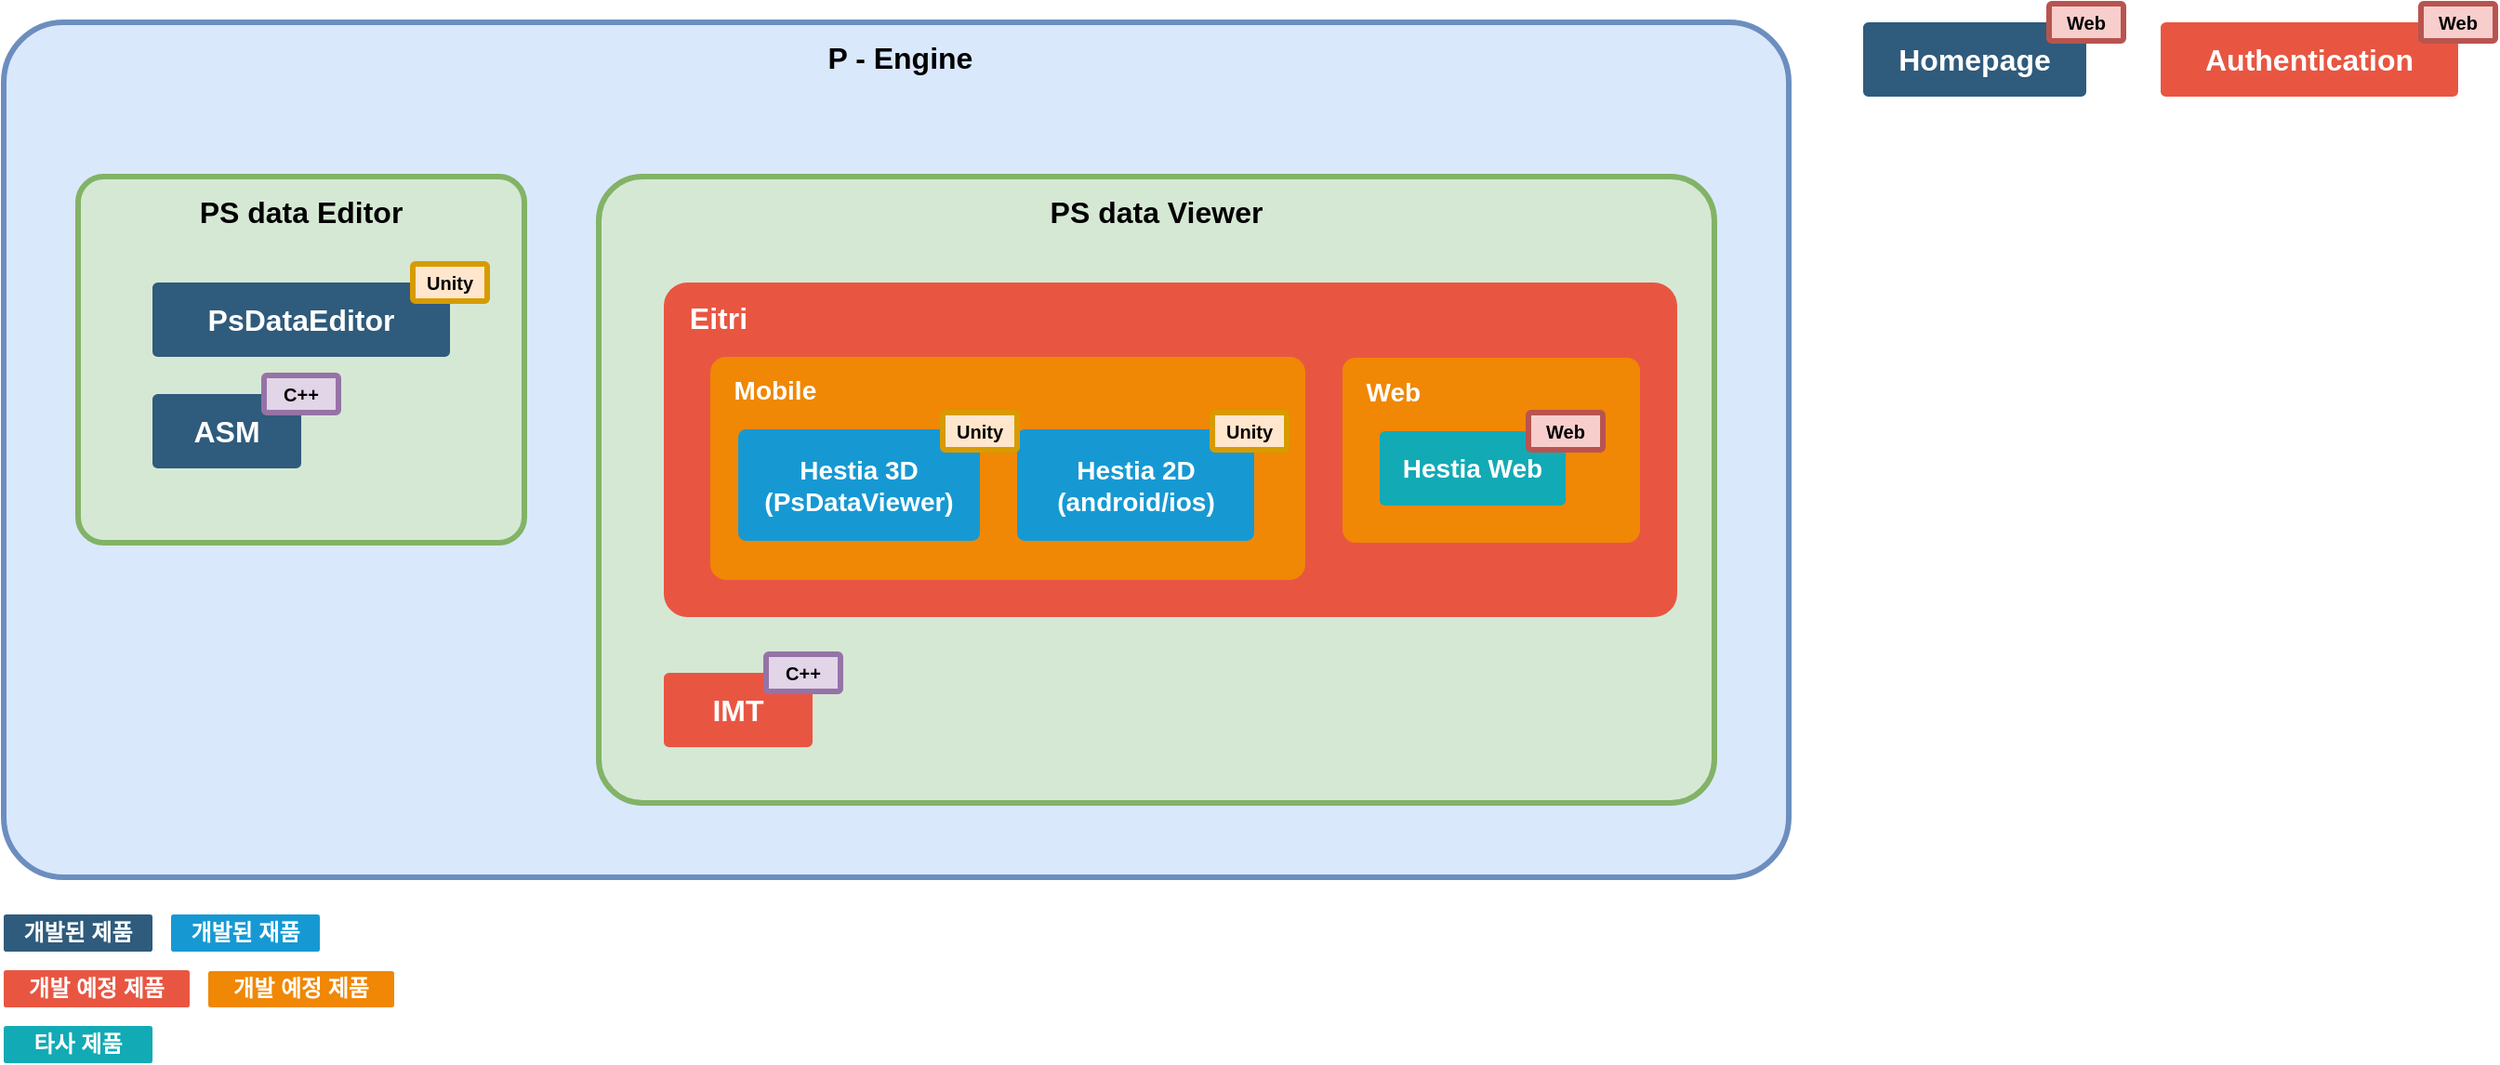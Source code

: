 <mxfile version="24.3.1" type="github">
  <diagram id="6a731a19-8d31-9384-78a2-239565b7b9f0" name="Page-1">
    <mxGraphModel dx="2678" dy="777" grid="1" gridSize="10" guides="1" tooltips="1" connect="1" arrows="1" fold="1" page="1" pageScale="1" pageWidth="1169" pageHeight="827" background="none" math="0" shadow="0">
      <root>
        <mxCell id="0" />
        <mxCell id="1" parent="0" />
        <mxCell id="lf54vUO4yfvzCYdia2Iv-1793" value="&amp;nbsp;P - Engine" style="rounded=1;whiteSpace=wrap;html=1;shadow=0;labelBackgroundColor=none;strokeColor=#6c8ebf;strokeWidth=3;fillColor=#dae8fc;fontFamily=Helvetica;fontSize=16;align=center;fontStyle=1;spacing=5;arcSize=7;perimeterSpacing=2;verticalAlign=top;" vertex="1" parent="1">
          <mxGeometry x="-520" y="120" width="960" height="460" as="geometry" />
        </mxCell>
        <mxCell id="lf54vUO4yfvzCYdia2Iv-1794" value="PS data Editor" style="rounded=1;whiteSpace=wrap;html=1;shadow=0;labelBackgroundColor=none;strokeColor=#82b366;strokeWidth=3;fillColor=#d5e8d4;fontFamily=Helvetica;fontSize=16;align=center;fontStyle=1;spacing=5;arcSize=7;perimeterSpacing=2;verticalAlign=top;" vertex="1" parent="1">
          <mxGeometry x="-480" y="203" width="240" height="197" as="geometry" />
        </mxCell>
        <mxCell id="lf54vUO4yfvzCYdia2Iv-1795" value="PS data Viewer" style="rounded=1;whiteSpace=wrap;html=1;shadow=0;labelBackgroundColor=none;strokeColor=#82b366;strokeWidth=3;fillColor=#d5e8d4;fontFamily=Helvetica;fontSize=16;align=center;fontStyle=1;spacing=5;arcSize=7;perimeterSpacing=2;verticalAlign=top;" vertex="1" parent="1">
          <mxGeometry x="-200" y="203" width="600" height="337" as="geometry" />
        </mxCell>
        <mxCell id="lf54vUO4yfvzCYdia2Iv-1785" value="Homepage" style="rounded=1;whiteSpace=wrap;html=1;shadow=0;labelBackgroundColor=none;strokeColor=none;strokeWidth=3;fillColor=#2F5B7C;fontFamily=Helvetica;fontSize=16;fontColor=#FFFFFF;align=center;fontStyle=1;spacing=5;arcSize=7;perimeterSpacing=2;" vertex="1" parent="1">
          <mxGeometry x="480" y="120" width="120" height="40" as="geometry" />
        </mxCell>
        <mxCell id="lf54vUO4yfvzCYdia2Iv-1787" value="IMT" style="rounded=1;whiteSpace=wrap;html=1;shadow=0;labelBackgroundColor=none;strokeColor=none;strokeWidth=3;fillColor=#e85642;fontFamily=Helvetica;fontSize=16;fontColor=#FFFFFF;align=center;spacing=5;fontStyle=1;arcSize=7;perimeterSpacing=2;" vertex="1" parent="1">
          <mxGeometry x="-165" y="470" width="80" height="40" as="geometry" />
        </mxCell>
        <mxCell id="1753" value="&amp;nbsp; Eitri" style="rounded=1;whiteSpace=wrap;html=1;shadow=0;labelBackgroundColor=none;strokeColor=none;strokeWidth=3;fillColor=#e85642;fontFamily=Helvetica;fontSize=16;fontColor=#FFFFFF;align=left;spacing=5;fontStyle=1;arcSize=7;perimeterSpacing=2;verticalAlign=top;" parent="1" vertex="1">
          <mxGeometry x="-165" y="260" width="545" height="180" as="geometry" />
        </mxCell>
        <mxCell id="lf54vUO4yfvzCYdia2Iv-1782" value="&amp;nbsp; Mobile" style="rounded=1;whiteSpace=wrap;html=1;shadow=0;labelBackgroundColor=none;strokeColor=none;strokeWidth=3;fillColor=#F08705;fontFamily=Helvetica;fontSize=14;fontColor=#FFFFFF;align=left;spacing=5;fontStyle=1;arcSize=7;perimeterSpacing=2;verticalAlign=top;" vertex="1" parent="1">
          <mxGeometry x="-140" y="300" width="320" height="120" as="geometry" />
        </mxCell>
        <mxCell id="lf54vUO4yfvzCYdia2Iv-1783" value="&amp;nbsp; Web" style="rounded=1;whiteSpace=wrap;html=1;shadow=0;labelBackgroundColor=none;strokeColor=none;strokeWidth=3;fillColor=#F08705;fontFamily=Helvetica;fontSize=14;fontColor=#FFFFFF;align=left;spacing=5;fontStyle=1;arcSize=7;perimeterSpacing=2;verticalAlign=top;" vertex="1" parent="1">
          <mxGeometry x="200" y="300.5" width="160" height="99.5" as="geometry" />
        </mxCell>
        <mxCell id="lf54vUO4yfvzCYdia2Iv-1798" value="PsDataEditor" style="rounded=1;whiteSpace=wrap;html=1;shadow=0;labelBackgroundColor=none;strokeColor=none;strokeWidth=3;fillColor=#2F5B7C;fontFamily=Helvetica;fontSize=16;fontColor=#FFFFFF;align=center;fontStyle=1;spacing=5;arcSize=7;perimeterSpacing=2;verticalAlign=middle;" vertex="1" parent="1">
          <mxGeometry x="-440" y="260" width="160" height="40" as="geometry" />
        </mxCell>
        <mxCell id="lf54vUO4yfvzCYdia2Iv-1799" value="ASM" style="rounded=1;whiteSpace=wrap;html=1;shadow=0;labelBackgroundColor=none;strokeColor=none;strokeWidth=3;fillColor=#2F5B7C;fontFamily=Helvetica;fontSize=16;fontColor=#FFFFFF;align=center;fontStyle=1;spacing=5;arcSize=7;perimeterSpacing=2;verticalAlign=middle;" vertex="1" parent="1">
          <mxGeometry x="-440" y="320" width="80" height="40" as="geometry" />
        </mxCell>
        <mxCell id="lf54vUO4yfvzCYdia2Iv-1800" value="Authentication" style="rounded=1;whiteSpace=wrap;html=1;shadow=0;labelBackgroundColor=none;strokeColor=none;strokeWidth=3;fillColor=#e85642;fontFamily=Helvetica;fontSize=16;fontColor=#FFFFFF;align=center;spacing=5;fontStyle=1;arcSize=7;perimeterSpacing=2;" vertex="1" parent="1">
          <mxGeometry x="640" y="120" width="160" height="40" as="geometry" />
        </mxCell>
        <mxCell id="1760" value="Hestia 3D (PsDataViewer)" style="rounded=1;whiteSpace=wrap;html=1;shadow=0;labelBackgroundColor=none;strokeColor=none;strokeWidth=3;fillColor=#1699d3;fontFamily=Helvetica;fontSize=14;fontColor=#FFFFFF;align=center;spacing=5;fontStyle=1;arcSize=7;perimeterSpacing=2;" parent="1" vertex="1">
          <mxGeometry x="-125" y="339" width="130" height="60" as="geometry" />
        </mxCell>
        <mxCell id="1771" value="Hestia Web" style="rounded=1;whiteSpace=wrap;html=1;shadow=0;labelBackgroundColor=none;strokeColor=none;strokeWidth=3;fillColor=#12aab5;fontFamily=Helvetica;fontSize=14;fontColor=#FFFFFF;align=center;spacing=5;fontStyle=1;arcSize=7;perimeterSpacing=2;" parent="1" vertex="1">
          <mxGeometry x="220" y="340" width="100" height="40" as="geometry" />
        </mxCell>
        <mxCell id="lf54vUO4yfvzCYdia2Iv-1779" value="Hestia 2D (android/ios)" style="rounded=1;whiteSpace=wrap;html=1;shadow=0;labelBackgroundColor=none;strokeColor=none;strokeWidth=3;fillColor=#1699d3;fontFamily=Helvetica;fontSize=14;fontColor=#FFFFFF;align=center;spacing=5;fontStyle=1;arcSize=7;perimeterSpacing=2;" vertex="1" parent="1">
          <mxGeometry x="25" y="339" width="127.5" height="60" as="geometry" />
        </mxCell>
        <mxCell id="lf54vUO4yfvzCYdia2Iv-1802" value="Unity" style="rounded=1;whiteSpace=wrap;html=1;shadow=0;labelBackgroundColor=none;strokeWidth=3;fontFamily=Helvetica;fontSize=10;align=center;fontStyle=1;spacing=5;arcSize=7;perimeterSpacing=2;verticalAlign=middle;fillColor=#ffe6cc;strokeColor=#d79b00;" vertex="1" parent="1">
          <mxGeometry x="-300" y="250" width="40" height="20" as="geometry" />
        </mxCell>
        <mxCell id="lf54vUO4yfvzCYdia2Iv-1804" value="C++" style="rounded=1;whiteSpace=wrap;html=1;shadow=0;labelBackgroundColor=none;strokeWidth=3;fontFamily=Helvetica;fontSize=10;align=center;fontStyle=1;spacing=5;arcSize=7;perimeterSpacing=2;verticalAlign=middle;fillColor=#e1d5e7;strokeColor=#9673a6;" vertex="1" parent="1">
          <mxGeometry x="-380" y="310" width="40" height="20" as="geometry" />
        </mxCell>
        <mxCell id="lf54vUO4yfvzCYdia2Iv-1806" value="Unity" style="rounded=1;whiteSpace=wrap;html=1;shadow=0;labelBackgroundColor=none;strokeWidth=3;fontFamily=Helvetica;fontSize=10;align=center;fontStyle=1;spacing=5;arcSize=7;perimeterSpacing=2;verticalAlign=middle;fillColor=#ffe6cc;strokeColor=#d79b00;" vertex="1" parent="1">
          <mxGeometry x="-15" y="330" width="40" height="20" as="geometry" />
        </mxCell>
        <mxCell id="lf54vUO4yfvzCYdia2Iv-1807" value="Unity" style="rounded=1;whiteSpace=wrap;html=1;shadow=0;labelBackgroundColor=none;strokeWidth=3;fontFamily=Helvetica;fontSize=10;align=center;fontStyle=1;spacing=5;arcSize=7;perimeterSpacing=2;verticalAlign=middle;fillColor=#ffe6cc;strokeColor=#d79b00;" vertex="1" parent="1">
          <mxGeometry x="130" y="330" width="40" height="20" as="geometry" />
        </mxCell>
        <mxCell id="lf54vUO4yfvzCYdia2Iv-1809" value="C++" style="rounded=1;whiteSpace=wrap;html=1;shadow=0;labelBackgroundColor=none;strokeWidth=3;fontFamily=Helvetica;fontSize=10;align=center;fontStyle=1;spacing=5;arcSize=7;perimeterSpacing=2;verticalAlign=middle;fillColor=#e1d5e7;strokeColor=#9673a6;" vertex="1" parent="1">
          <mxGeometry x="-110" y="460" width="40" height="20" as="geometry" />
        </mxCell>
        <mxCell id="lf54vUO4yfvzCYdia2Iv-1810" value="Web" style="rounded=1;whiteSpace=wrap;html=1;shadow=0;labelBackgroundColor=none;strokeWidth=3;fontFamily=Helvetica;fontSize=10;align=center;fontStyle=1;spacing=5;arcSize=7;perimeterSpacing=2;verticalAlign=middle;fillColor=#f8cecc;strokeColor=#b85450;" vertex="1" parent="1">
          <mxGeometry x="300" y="330" width="40" height="20" as="geometry" />
        </mxCell>
        <mxCell id="lf54vUO4yfvzCYdia2Iv-1811" value="Web" style="rounded=1;whiteSpace=wrap;html=1;shadow=0;labelBackgroundColor=none;strokeWidth=3;fontFamily=Helvetica;fontSize=10;align=center;fontStyle=1;spacing=5;arcSize=7;perimeterSpacing=2;verticalAlign=middle;fillColor=#f8cecc;strokeColor=#b85450;" vertex="1" parent="1">
          <mxGeometry x="580" y="110" width="40" height="20" as="geometry" />
        </mxCell>
        <mxCell id="lf54vUO4yfvzCYdia2Iv-1812" value="Web" style="rounded=1;whiteSpace=wrap;html=1;shadow=0;labelBackgroundColor=none;strokeWidth=3;fontFamily=Helvetica;fontSize=10;align=center;fontStyle=1;spacing=5;arcSize=7;perimeterSpacing=2;verticalAlign=middle;fillColor=#f8cecc;strokeColor=#b85450;" vertex="1" parent="1">
          <mxGeometry x="780" y="110" width="40" height="20" as="geometry" />
        </mxCell>
        <mxCell id="lf54vUO4yfvzCYdia2Iv-1813" value="개발된 제품" style="rounded=1;whiteSpace=wrap;html=1;shadow=0;labelBackgroundColor=none;strokeColor=none;strokeWidth=3;fillColor=#2F5B7C;fontFamily=Helvetica;fontSize=12;fontColor=#FFFFFF;align=center;fontStyle=1;spacing=5;arcSize=7;perimeterSpacing=2;" vertex="1" parent="1">
          <mxGeometry x="-520" y="600" width="80" height="20" as="geometry" />
        </mxCell>
        <mxCell id="lf54vUO4yfvzCYdia2Iv-1814" value="개발 예정 제품" style="rounded=1;whiteSpace=wrap;html=1;shadow=0;labelBackgroundColor=none;strokeColor=none;strokeWidth=3;fillColor=#e85642;fontFamily=Helvetica;fontSize=12;fontColor=#FFFFFF;align=center;spacing=5;fontStyle=1;arcSize=7;perimeterSpacing=2;" vertex="1" parent="1">
          <mxGeometry x="-520" y="630" width="100" height="20" as="geometry" />
        </mxCell>
        <mxCell id="lf54vUO4yfvzCYdia2Iv-1815" value="개발된 재품" style="rounded=1;whiteSpace=wrap;html=1;shadow=0;labelBackgroundColor=none;strokeColor=none;strokeWidth=3;fillColor=#1699d3;fontFamily=Helvetica;fontSize=12;fontColor=#FFFFFF;align=center;spacing=5;fontStyle=1;arcSize=7;perimeterSpacing=2;" vertex="1" parent="1">
          <mxGeometry x="-430" y="600" width="80" height="20" as="geometry" />
        </mxCell>
        <mxCell id="lf54vUO4yfvzCYdia2Iv-1816" value="타사 제품" style="rounded=1;whiteSpace=wrap;html=1;shadow=0;labelBackgroundColor=none;strokeColor=none;strokeWidth=3;fillColor=#12aab5;fontFamily=Helvetica;fontSize=12;fontColor=#FFFFFF;align=center;spacing=5;fontStyle=1;arcSize=7;perimeterSpacing=2;" vertex="1" parent="1">
          <mxGeometry x="-520" y="660" width="80" height="20" as="geometry" />
        </mxCell>
        <mxCell id="lf54vUO4yfvzCYdia2Iv-1817" value="개발 예정 제품" style="rounded=1;whiteSpace=wrap;html=1;shadow=0;labelBackgroundColor=none;strokeColor=none;strokeWidth=3;fillColor=#F08705;fontFamily=Helvetica;fontSize=12;fontColor=#FFFFFF;align=center;spacing=5;fontStyle=1;arcSize=7;perimeterSpacing=2;verticalAlign=middle;" vertex="1" parent="1">
          <mxGeometry x="-410" y="630.5" width="100" height="19.5" as="geometry" />
        </mxCell>
      </root>
    </mxGraphModel>
  </diagram>
</mxfile>
